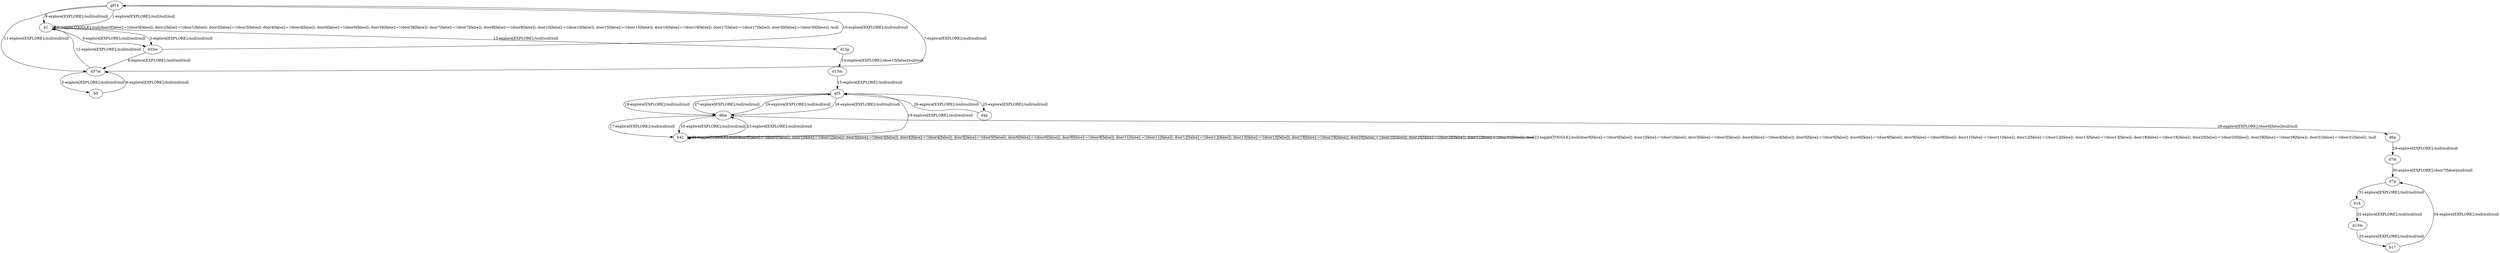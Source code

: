 # Total number of goals covered by this test: 1
# b17 --> d7p

digraph g {
"gf14" -> "b1" [label = "1-explore[EXPLORE];/null/null/null"];
"b1" -> "b1" [label = "2-toggle[TOGGLE];/null/door0[false]:=!(door0[false]); door1[false]:=!(door1[false]); door3[false]:=!(door3[false]); door4[false]:=!(door4[false]); door6[false]:=!(door6[false]); door38[false]:=!(door38[false]); door7[false]:=!(door7[false]); door8[false]:=!(door8[false]); door10[false]:=!(door10[false]); door15[false]:=!(door15[false]); door16[false]:=!(door16[false]); door17[false]:=!(door17[false]); door30[false]:=!(door30[false]); /null"];
"b1" -> "d35m" [label = "3-explore[EXPLORE];/null/null/null"];
"d35m" -> "d37m" [label = "4-explore[EXPLORE];/null/null/null"];
"d37m" -> "b0" [label = "5-explore[EXPLORE];/null/null/null"];
"b0" -> "d37m" [label = "6-explore[EXPLORE];/null/null/null"];
"d37m" -> "gf14" [label = "7-explore[EXPLORE];/null/null/null"];
"gf14" -> "b1" [label = "8-explore[EXPLORE];/null/null/null"];
"b1" -> "d35m" [label = "9-explore[EXPLORE];/null/null/null"];
"d35m" -> "gf14" [label = "10-explore[EXPLORE];/null/null/null"];
"gf14" -> "d37m" [label = "11-explore[EXPLORE];/null/null/null"];
"d37m" -> "b1" [label = "12-explore[EXPLORE];/null/null/null"];
"b1" -> "d15p" [label = "13-explore[EXPLORE];/null/null/null"];
"d15p" -> "d15m" [label = "14-explore[EXPLORE];/door15[false]/null/null"];
"d15m" -> "gf3" [label = "15-explore[EXPLORE];/null/null/null"];
"gf3" -> "d6m" [label = "16-explore[EXPLORE];/null/null/null"];
"d6m" -> "b42" [label = "17-explore[EXPLORE];/null/null/null"];
"b42" -> "gf3" [label = "18-explore[EXPLORE];/null/null/null"];
"gf3" -> "d6m" [label = "19-explore[EXPLORE];/null/null/null"];
"d6m" -> "b42" [label = "20-explore[EXPLORE];/null/null/null"];
"b42" -> "b42" [label = "21-toggle[TOGGLE];/null/door0[false]:=!(door0[false]); door1[false]:=!(door1[false]); door3[false]:=!(door3[false]); door4[false]:=!(door4[false]); door5[false]:=!(door5[false]); door6[false]:=!(door6[false]); door9[false]:=!(door9[false]); door11[false]:=!(door11[false]); door12[false]:=!(door12[false]); door13[false]:=!(door13[false]); door18[false]:=!(door18[false]); door20[false]:=!(door20[false]); door28[false]:=!(door28[false]); door31[false]:=!(door31[false]); /null"];
"b42" -> "b42" [label = "22-toggle[TOGGLE];/null/door0[false]:=!(door0[false]); door1[false]:=!(door1[false]); door3[false]:=!(door3[false]); door4[false]:=!(door4[false]); door5[false]:=!(door5[false]); door6[false]:=!(door6[false]); door9[false]:=!(door9[false]); door11[false]:=!(door11[false]); door12[false]:=!(door12[false]); door13[false]:=!(door13[false]); door18[false]:=!(door18[false]); door20[false]:=!(door20[false]); door28[false]:=!(door28[false]); door31[false]:=!(door31[false]); /null"];
"b42" -> "d6m" [label = "23-explore[EXPLORE];/null/null/null"];
"d6m" -> "gf3" [label = "24-explore[EXPLORE];/null/null/null"];
"gf3" -> "d4p" [label = "25-explore[EXPLORE];/null/null/null"];
"d4p" -> "gf3" [label = "26-explore[EXPLORE];/null/null/null"];
"gf3" -> "d6m" [label = "27-explore[EXPLORE];/null/null/null"];
"d6m" -> "d6p" [label = "28-explore[EXPLORE];/door6[false]/null/null"];
"d6p" -> "d7m" [label = "29-explore[EXPLORE];/null/null/null"];
"d7m" -> "d7p" [label = "30-explore[EXPLORE];/door7[false]/null/null"];
"d7p" -> "b18" [label = "31-explore[EXPLORE];/null/null/null"];
"b18" -> "d13m" [label = "32-explore[EXPLORE];/null/null/null"];
"d13m" -> "b17" [label = "33-explore[EXPLORE];/null/null/null"];
"b17" -> "d7p" [label = "34-explore[EXPLORE];/null/null/null"];
}